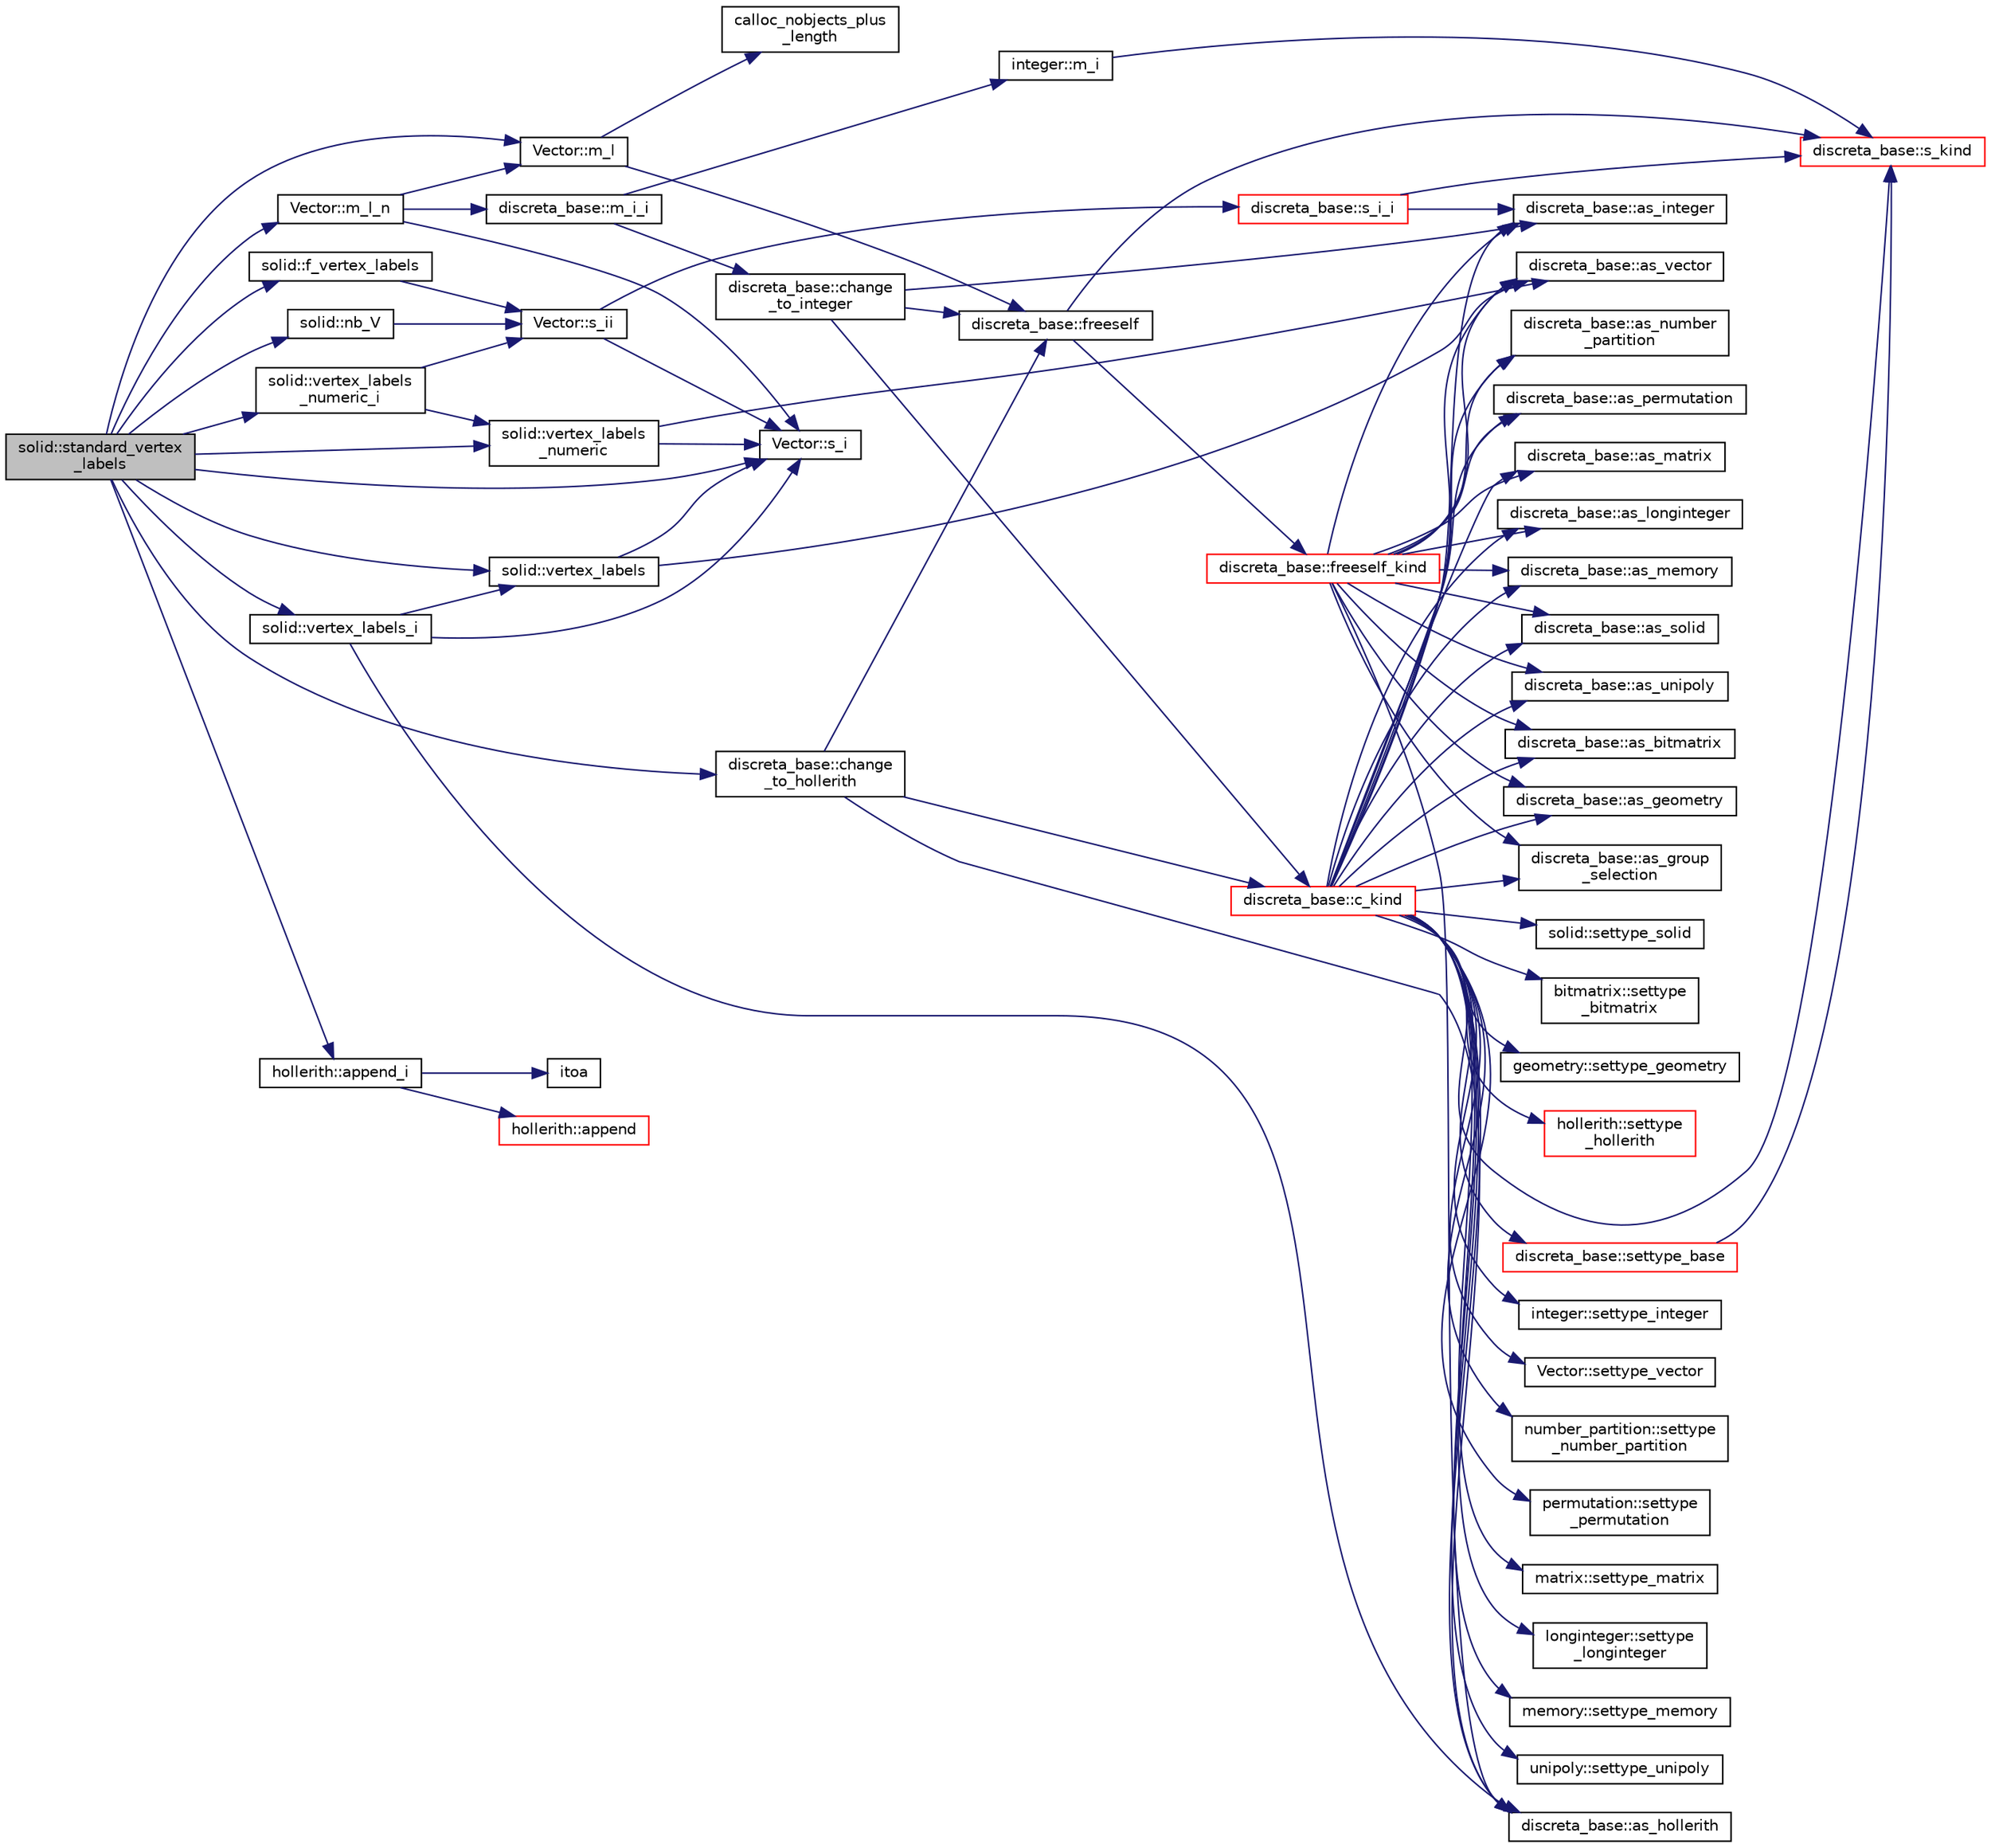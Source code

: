 digraph "solid::standard_vertex_labels"
{
  edge [fontname="Helvetica",fontsize="10",labelfontname="Helvetica",labelfontsize="10"];
  node [fontname="Helvetica",fontsize="10",shape=record];
  rankdir="LR";
  Node4257 [label="solid::standard_vertex\l_labels",height=0.2,width=0.4,color="black", fillcolor="grey75", style="filled", fontcolor="black"];
  Node4257 -> Node4258 [color="midnightblue",fontsize="10",style="solid",fontname="Helvetica"];
  Node4258 [label="solid::nb_V",height=0.2,width=0.4,color="black", fillcolor="white", style="filled",URL="$d8/def/classsolid.html#aca646d2fdafa24105634c4959caa88c8"];
  Node4258 -> Node4259 [color="midnightblue",fontsize="10",style="solid",fontname="Helvetica"];
  Node4259 [label="Vector::s_ii",height=0.2,width=0.4,color="black", fillcolor="white", style="filled",URL="$d5/db2/class_vector.html#a75d4942cc7b9794717b4846c10520db8"];
  Node4259 -> Node4260 [color="midnightblue",fontsize="10",style="solid",fontname="Helvetica"];
  Node4260 [label="Vector::s_i",height=0.2,width=0.4,color="black", fillcolor="white", style="filled",URL="$d5/db2/class_vector.html#a1c4fe1752523df8119f70dd550244871"];
  Node4259 -> Node4261 [color="midnightblue",fontsize="10",style="solid",fontname="Helvetica"];
  Node4261 [label="discreta_base::s_i_i",height=0.2,width=0.4,color="red", fillcolor="white", style="filled",URL="$d7/d71/classdiscreta__base.html#aadb92c01fbe69b3034b0214b33fbc735"];
  Node4261 -> Node4262 [color="midnightblue",fontsize="10",style="solid",fontname="Helvetica"];
  Node4262 [label="discreta_base::s_kind",height=0.2,width=0.4,color="red", fillcolor="white", style="filled",URL="$d7/d71/classdiscreta__base.html#a8a830025c74adbbc3362418a7c2ba157"];
  Node4261 -> Node4267 [color="midnightblue",fontsize="10",style="solid",fontname="Helvetica"];
  Node4267 [label="discreta_base::as_integer",height=0.2,width=0.4,color="black", fillcolor="white", style="filled",URL="$d7/d71/classdiscreta__base.html#a00d7691eaf874fd283d942692fe8dd26"];
  Node4257 -> Node4269 [color="midnightblue",fontsize="10",style="solid",fontname="Helvetica"];
  Node4269 [label="solid::vertex_labels",height=0.2,width=0.4,color="black", fillcolor="white", style="filled",URL="$d8/def/classsolid.html#aae289e59c901d56ec8b87d4adc8b87e8"];
  Node4269 -> Node4260 [color="midnightblue",fontsize="10",style="solid",fontname="Helvetica"];
  Node4269 -> Node4270 [color="midnightblue",fontsize="10",style="solid",fontname="Helvetica"];
  Node4270 [label="discreta_base::as_vector",height=0.2,width=0.4,color="black", fillcolor="white", style="filled",URL="$d7/d71/classdiscreta__base.html#a7bdd6cae39c380b128ee9e17e42cf020"];
  Node4257 -> Node4271 [color="midnightblue",fontsize="10",style="solid",fontname="Helvetica"];
  Node4271 [label="Vector::m_l",height=0.2,width=0.4,color="black", fillcolor="white", style="filled",URL="$d5/db2/class_vector.html#a00f5520c2a6b4f5282a1a8bcf8ea74eb"];
  Node4271 -> Node4272 [color="midnightblue",fontsize="10",style="solid",fontname="Helvetica"];
  Node4272 [label="discreta_base::freeself",height=0.2,width=0.4,color="black", fillcolor="white", style="filled",URL="$d7/d71/classdiscreta__base.html#a9a3c9501a562293b5667c11b9174d6e5"];
  Node4272 -> Node4273 [color="midnightblue",fontsize="10",style="solid",fontname="Helvetica"];
  Node4273 [label="discreta_base::freeself_kind",height=0.2,width=0.4,color="red", fillcolor="white", style="filled",URL="$d7/d71/classdiscreta__base.html#a63a23ada2165b3838fab719ed458cec8"];
  Node4273 -> Node4267 [color="midnightblue",fontsize="10",style="solid",fontname="Helvetica"];
  Node4273 -> Node4270 [color="midnightblue",fontsize="10",style="solid",fontname="Helvetica"];
  Node4273 -> Node4279 [color="midnightblue",fontsize="10",style="solid",fontname="Helvetica"];
  Node4279 [label="discreta_base::as_number\l_partition",height=0.2,width=0.4,color="black", fillcolor="white", style="filled",URL="$d7/d71/classdiscreta__base.html#a307aa09de0e925d46697707968ffab00"];
  Node4273 -> Node4281 [color="midnightblue",fontsize="10",style="solid",fontname="Helvetica"];
  Node4281 [label="discreta_base::as_permutation",height=0.2,width=0.4,color="black", fillcolor="white", style="filled",URL="$d7/d71/classdiscreta__base.html#aa4e72f36a82984239b12ae831e131098"];
  Node4273 -> Node4283 [color="midnightblue",fontsize="10",style="solid",fontname="Helvetica"];
  Node4283 [label="discreta_base::as_matrix",height=0.2,width=0.4,color="black", fillcolor="white", style="filled",URL="$d7/d71/classdiscreta__base.html#ae4d7f56d917a4707b838fbffde6467ff"];
  Node4273 -> Node4286 [color="midnightblue",fontsize="10",style="solid",fontname="Helvetica"];
  Node4286 [label="discreta_base::as_longinteger",height=0.2,width=0.4,color="black", fillcolor="white", style="filled",URL="$d7/d71/classdiscreta__base.html#a20a094639eb711b10c8694c51937f7cd"];
  Node4273 -> Node4289 [color="midnightblue",fontsize="10",style="solid",fontname="Helvetica"];
  Node4289 [label="discreta_base::as_memory",height=0.2,width=0.4,color="black", fillcolor="white", style="filled",URL="$d7/d71/classdiscreta__base.html#ad94b2d7dce0cd4fa22db57f6e79c4bd2"];
  Node4273 -> Node4291 [color="midnightblue",fontsize="10",style="solid",fontname="Helvetica"];
  Node4291 [label="discreta_base::as_unipoly",height=0.2,width=0.4,color="black", fillcolor="white", style="filled",URL="$d7/d71/classdiscreta__base.html#ad50d8027f039fe5c2478cddb243adc9d"];
  Node4273 -> Node4293 [color="midnightblue",fontsize="10",style="solid",fontname="Helvetica"];
  Node4293 [label="discreta_base::as_solid",height=0.2,width=0.4,color="black", fillcolor="white", style="filled",URL="$d7/d71/classdiscreta__base.html#a1fc5f2b85ec97ab0a69dd64903c970a5"];
  Node4273 -> Node4295 [color="midnightblue",fontsize="10",style="solid",fontname="Helvetica"];
  Node4295 [label="discreta_base::as_bitmatrix",height=0.2,width=0.4,color="black", fillcolor="white", style="filled",URL="$d7/d71/classdiscreta__base.html#a071ad54ea8ef6c9d1d15f532e5a76df6"];
  Node4273 -> Node4297 [color="midnightblue",fontsize="10",style="solid",fontname="Helvetica"];
  Node4297 [label="discreta_base::as_geometry",height=0.2,width=0.4,color="black", fillcolor="white", style="filled",URL="$d7/d71/classdiscreta__base.html#a38fc7b4cdd830703e9d87354b79bc5c8"];
  Node4273 -> Node4299 [color="midnightblue",fontsize="10",style="solid",fontname="Helvetica"];
  Node4299 [label="discreta_base::as_hollerith",height=0.2,width=0.4,color="black", fillcolor="white", style="filled",URL="$d7/d71/classdiscreta__base.html#a3e66f82711f314710107e2f29e589690"];
  Node4273 -> Node4301 [color="midnightblue",fontsize="10",style="solid",fontname="Helvetica"];
  Node4301 [label="discreta_base::as_group\l_selection",height=0.2,width=0.4,color="black", fillcolor="white", style="filled",URL="$d7/d71/classdiscreta__base.html#aae1bac4883c567718bef9fb610abbdc8"];
  Node4272 -> Node4262 [color="midnightblue",fontsize="10",style="solid",fontname="Helvetica"];
  Node4271 -> Node4313 [color="midnightblue",fontsize="10",style="solid",fontname="Helvetica"];
  Node4313 [label="calloc_nobjects_plus\l_length",height=0.2,width=0.4,color="black", fillcolor="white", style="filled",URL="$d9/d60/discreta_8h.html#a71599d54c8c17dfa065a363f5cdd0aa4"];
  Node4257 -> Node4314 [color="midnightblue",fontsize="10",style="solid",fontname="Helvetica"];
  Node4314 [label="solid::vertex_labels\l_numeric",height=0.2,width=0.4,color="black", fillcolor="white", style="filled",URL="$d8/def/classsolid.html#abe722d1a7fab5631f0ec7188a99ec2e3"];
  Node4314 -> Node4260 [color="midnightblue",fontsize="10",style="solid",fontname="Helvetica"];
  Node4314 -> Node4270 [color="midnightblue",fontsize="10",style="solid",fontname="Helvetica"];
  Node4257 -> Node4315 [color="midnightblue",fontsize="10",style="solid",fontname="Helvetica"];
  Node4315 [label="Vector::m_l_n",height=0.2,width=0.4,color="black", fillcolor="white", style="filled",URL="$d5/db2/class_vector.html#a5c7c126e6266ecdc832c5ce5bc1cca2f"];
  Node4315 -> Node4271 [color="midnightblue",fontsize="10",style="solid",fontname="Helvetica"];
  Node4315 -> Node4260 [color="midnightblue",fontsize="10",style="solid",fontname="Helvetica"];
  Node4315 -> Node4316 [color="midnightblue",fontsize="10",style="solid",fontname="Helvetica"];
  Node4316 [label="discreta_base::m_i_i",height=0.2,width=0.4,color="black", fillcolor="white", style="filled",URL="$d7/d71/classdiscreta__base.html#aa231464a9d4bc233f66608021c9ad997"];
  Node4316 -> Node4317 [color="midnightblue",fontsize="10",style="solid",fontname="Helvetica"];
  Node4317 [label="discreta_base::change\l_to_integer",height=0.2,width=0.4,color="black", fillcolor="white", style="filled",URL="$d7/d71/classdiscreta__base.html#a58a5a5bd8f8e6f2dd7b4483b66dc7bb9"];
  Node4317 -> Node4272 [color="midnightblue",fontsize="10",style="solid",fontname="Helvetica"];
  Node4317 -> Node4318 [color="midnightblue",fontsize="10",style="solid",fontname="Helvetica"];
  Node4318 [label="discreta_base::c_kind",height=0.2,width=0.4,color="red", fillcolor="white", style="filled",URL="$d7/d71/classdiscreta__base.html#adc2ff61589c2d083688e7a43f333cb62"];
  Node4318 -> Node4319 [color="midnightblue",fontsize="10",style="solid",fontname="Helvetica"];
  Node4319 [label="discreta_base::settype_base",height=0.2,width=0.4,color="red", fillcolor="white", style="filled",URL="$d7/d71/classdiscreta__base.html#a4f42899a89447d1c3993ea07c38f8ad4"];
  Node4319 -> Node4262 [color="midnightblue",fontsize="10",style="solid",fontname="Helvetica"];
  Node4318 -> Node4267 [color="midnightblue",fontsize="10",style="solid",fontname="Helvetica"];
  Node4318 -> Node4320 [color="midnightblue",fontsize="10",style="solid",fontname="Helvetica"];
  Node4320 [label="integer::settype_integer",height=0.2,width=0.4,color="black", fillcolor="white", style="filled",URL="$d0/de5/classinteger.html#a6265c65ef311229acd513d748faba796"];
  Node4318 -> Node4270 [color="midnightblue",fontsize="10",style="solid",fontname="Helvetica"];
  Node4318 -> Node4321 [color="midnightblue",fontsize="10",style="solid",fontname="Helvetica"];
  Node4321 [label="Vector::settype_vector",height=0.2,width=0.4,color="black", fillcolor="white", style="filled",URL="$d5/db2/class_vector.html#a34e0d00b18c051f23904a8429fa6c8b4"];
  Node4318 -> Node4279 [color="midnightblue",fontsize="10",style="solid",fontname="Helvetica"];
  Node4318 -> Node4322 [color="midnightblue",fontsize="10",style="solid",fontname="Helvetica"];
  Node4322 [label="number_partition::settype\l_number_partition",height=0.2,width=0.4,color="black", fillcolor="white", style="filled",URL="$df/d50/classnumber__partition.html#a3aaec1b557758f643ffc8555bbc358be"];
  Node4318 -> Node4281 [color="midnightblue",fontsize="10",style="solid",fontname="Helvetica"];
  Node4318 -> Node4323 [color="midnightblue",fontsize="10",style="solid",fontname="Helvetica"];
  Node4323 [label="permutation::settype\l_permutation",height=0.2,width=0.4,color="black", fillcolor="white", style="filled",URL="$d0/d08/classpermutation.html#af1eea29f86195cede9562e444664c28c"];
  Node4318 -> Node4283 [color="midnightblue",fontsize="10",style="solid",fontname="Helvetica"];
  Node4318 -> Node4324 [color="midnightblue",fontsize="10",style="solid",fontname="Helvetica"];
  Node4324 [label="matrix::settype_matrix",height=0.2,width=0.4,color="black", fillcolor="white", style="filled",URL="$d1/d8d/classmatrix.html#a1780283a64a789e4084d792683d276bb"];
  Node4318 -> Node4286 [color="midnightblue",fontsize="10",style="solid",fontname="Helvetica"];
  Node4318 -> Node4325 [color="midnightblue",fontsize="10",style="solid",fontname="Helvetica"];
  Node4325 [label="longinteger::settype\l_longinteger",height=0.2,width=0.4,color="black", fillcolor="white", style="filled",URL="$d3/d71/classlonginteger.html#ae5f811ece8df31b9ff114368a18e1dc5"];
  Node4318 -> Node4289 [color="midnightblue",fontsize="10",style="solid",fontname="Helvetica"];
  Node4318 -> Node4326 [color="midnightblue",fontsize="10",style="solid",fontname="Helvetica"];
  Node4326 [label="memory::settype_memory",height=0.2,width=0.4,color="black", fillcolor="white", style="filled",URL="$d8/d99/classmemory.html#a33aae277f9b8fe36b02e9d5da895451b"];
  Node4318 -> Node4291 [color="midnightblue",fontsize="10",style="solid",fontname="Helvetica"];
  Node4318 -> Node4327 [color="midnightblue",fontsize="10",style="solid",fontname="Helvetica"];
  Node4327 [label="unipoly::settype_unipoly",height=0.2,width=0.4,color="black", fillcolor="white", style="filled",URL="$d1/d89/classunipoly.html#a8db854fcc85c5e1150b1f1b1c005c95b"];
  Node4318 -> Node4293 [color="midnightblue",fontsize="10",style="solid",fontname="Helvetica"];
  Node4318 -> Node4328 [color="midnightblue",fontsize="10",style="solid",fontname="Helvetica"];
  Node4328 [label="solid::settype_solid",height=0.2,width=0.4,color="black", fillcolor="white", style="filled",URL="$d8/def/classsolid.html#a775bd4821f75a8aee4ea3d4335ff90e0"];
  Node4318 -> Node4295 [color="midnightblue",fontsize="10",style="solid",fontname="Helvetica"];
  Node4318 -> Node4329 [color="midnightblue",fontsize="10",style="solid",fontname="Helvetica"];
  Node4329 [label="bitmatrix::settype\l_bitmatrix",height=0.2,width=0.4,color="black", fillcolor="white", style="filled",URL="$de/dc8/classbitmatrix.html#acb571d947f9526665ebbdc0ce3e2a973"];
  Node4318 -> Node4297 [color="midnightblue",fontsize="10",style="solid",fontname="Helvetica"];
  Node4318 -> Node4330 [color="midnightblue",fontsize="10",style="solid",fontname="Helvetica"];
  Node4330 [label="geometry::settype_geometry",height=0.2,width=0.4,color="black", fillcolor="white", style="filled",URL="$da/d44/classgeometry.html#ab4a336baba6a3f56f5ffa053a5be5ba7"];
  Node4318 -> Node4299 [color="midnightblue",fontsize="10",style="solid",fontname="Helvetica"];
  Node4318 -> Node4331 [color="midnightblue",fontsize="10",style="solid",fontname="Helvetica"];
  Node4331 [label="hollerith::settype\l_hollerith",height=0.2,width=0.4,color="red", fillcolor="white", style="filled",URL="$d8/d99/classhollerith.html#a23bbd4acfc88a0e90f1245f243f51f76"];
  Node4318 -> Node4301 [color="midnightblue",fontsize="10",style="solid",fontname="Helvetica"];
  Node4318 -> Node4262 [color="midnightblue",fontsize="10",style="solid",fontname="Helvetica"];
  Node4317 -> Node4267 [color="midnightblue",fontsize="10",style="solid",fontname="Helvetica"];
  Node4316 -> Node4340 [color="midnightblue",fontsize="10",style="solid",fontname="Helvetica"];
  Node4340 [label="integer::m_i",height=0.2,width=0.4,color="black", fillcolor="white", style="filled",URL="$d0/de5/classinteger.html#a869091f0a0f35f5354c8c4a70250e8a9"];
  Node4340 -> Node4262 [color="midnightblue",fontsize="10",style="solid",fontname="Helvetica"];
  Node4257 -> Node4260 [color="midnightblue",fontsize="10",style="solid",fontname="Helvetica"];
  Node4257 -> Node4341 [color="midnightblue",fontsize="10",style="solid",fontname="Helvetica"];
  Node4341 [label="discreta_base::change\l_to_hollerith",height=0.2,width=0.4,color="black", fillcolor="white", style="filled",URL="$d7/d71/classdiscreta__base.html#a10f410adc814d4568e3b0f84550c4ca1"];
  Node4341 -> Node4272 [color="midnightblue",fontsize="10",style="solid",fontname="Helvetica"];
  Node4341 -> Node4318 [color="midnightblue",fontsize="10",style="solid",fontname="Helvetica"];
  Node4341 -> Node4299 [color="midnightblue",fontsize="10",style="solid",fontname="Helvetica"];
  Node4257 -> Node4342 [color="midnightblue",fontsize="10",style="solid",fontname="Helvetica"];
  Node4342 [label="solid::vertex_labels_i",height=0.2,width=0.4,color="black", fillcolor="white", style="filled",URL="$d8/def/classsolid.html#a241640bc2eeb9da14f2d5d2861be42c0"];
  Node4342 -> Node4269 [color="midnightblue",fontsize="10",style="solid",fontname="Helvetica"];
  Node4342 -> Node4260 [color="midnightblue",fontsize="10",style="solid",fontname="Helvetica"];
  Node4342 -> Node4299 [color="midnightblue",fontsize="10",style="solid",fontname="Helvetica"];
  Node4257 -> Node4343 [color="midnightblue",fontsize="10",style="solid",fontname="Helvetica"];
  Node4343 [label="hollerith::append_i",height=0.2,width=0.4,color="black", fillcolor="white", style="filled",URL="$d8/d99/classhollerith.html#a5df988b4cf3eb66b5645115abeab5782"];
  Node4343 -> Node4344 [color="midnightblue",fontsize="10",style="solid",fontname="Helvetica"];
  Node4344 [label="itoa",height=0.2,width=0.4,color="black", fillcolor="white", style="filled",URL="$d5/db4/io__and__os_8h.html#acca9a4a13b42b2dddb7eff18775baa11"];
  Node4343 -> Node4345 [color="midnightblue",fontsize="10",style="solid",fontname="Helvetica"];
  Node4345 [label="hollerith::append",height=0.2,width=0.4,color="red", fillcolor="white", style="filled",URL="$d8/d99/classhollerith.html#a778dd63885a4e3a4e2fb829165c32632"];
  Node4257 -> Node4346 [color="midnightblue",fontsize="10",style="solid",fontname="Helvetica"];
  Node4346 [label="solid::vertex_labels\l_numeric_i",height=0.2,width=0.4,color="black", fillcolor="white", style="filled",URL="$d8/def/classsolid.html#ae9f701f7a29acb2f9b86ed6bd202b653"];
  Node4346 -> Node4314 [color="midnightblue",fontsize="10",style="solid",fontname="Helvetica"];
  Node4346 -> Node4259 [color="midnightblue",fontsize="10",style="solid",fontname="Helvetica"];
  Node4257 -> Node4347 [color="midnightblue",fontsize="10",style="solid",fontname="Helvetica"];
  Node4347 [label="solid::f_vertex_labels",height=0.2,width=0.4,color="black", fillcolor="white", style="filled",URL="$d8/def/classsolid.html#a4dfce820a08af20da6f8b3b1455073bf"];
  Node4347 -> Node4259 [color="midnightblue",fontsize="10",style="solid",fontname="Helvetica"];
}

